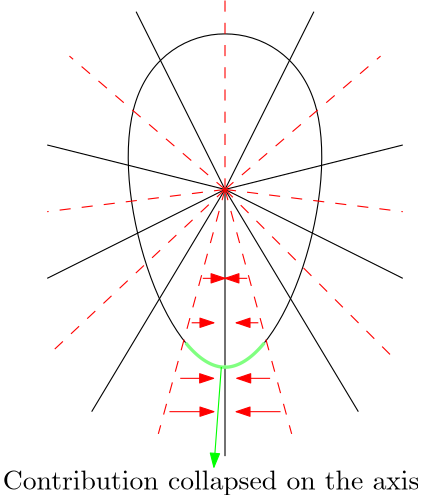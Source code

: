 <?xml version="1.0"?>
<!DOCTYPE ipe SYSTEM "ipe.dtd">
<ipe version="70107" creator="Ipe 7.2.1">
<info created="D:20160201181617" modified="D:20160201194302"/>
<ipestyle name="basic">
<symbol name="arrow/arc(spx)">
<path stroke="sym-stroke" fill="sym-stroke" pen="sym-pen">
0 0 m
-1 0.333 l
-1 -0.333 l
h
</path>
</symbol>
<symbol name="arrow/farc(spx)">
<path stroke="sym-stroke" fill="white" pen="sym-pen">
0 0 m
-1 0.333 l
-1 -0.333 l
h
</path>
</symbol>
<symbol name="arrow/ptarc(spx)">
<path stroke="sym-stroke" fill="sym-stroke" pen="sym-pen">
0 0 m
-1 0.333 l
-0.8 0 l
-1 -0.333 l
h
</path>
</symbol>
<symbol name="arrow/fptarc(spx)">
<path stroke="sym-stroke" fill="white" pen="sym-pen">
0 0 m
-1 0.333 l
-0.8 0 l
-1 -0.333 l
h
</path>
</symbol>
<symbol name="mark/circle(sx)" transformations="translations">
<path fill="sym-stroke">
0.6 0 0 0.6 0 0 e
0.4 0 0 0.4 0 0 e
</path>
</symbol>
<symbol name="mark/disk(sx)" transformations="translations">
<path fill="sym-stroke">
0.6 0 0 0.6 0 0 e
</path>
</symbol>
<symbol name="mark/fdisk(sfx)" transformations="translations">
<group>
<path fill="sym-fill">
0.5 0 0 0.5 0 0 e
</path>
<path fill="sym-stroke" fillrule="eofill">
0.6 0 0 0.6 0 0 e
0.4 0 0 0.4 0 0 e
</path>
</group>
</symbol>
<symbol name="mark/box(sx)" transformations="translations">
<path fill="sym-stroke" fillrule="eofill">
-0.6 -0.6 m
0.6 -0.6 l
0.6 0.6 l
-0.6 0.6 l
h
-0.4 -0.4 m
0.4 -0.4 l
0.4 0.4 l
-0.4 0.4 l
h
</path>
</symbol>
<symbol name="mark/square(sx)" transformations="translations">
<path fill="sym-stroke">
-0.6 -0.6 m
0.6 -0.6 l
0.6 0.6 l
-0.6 0.6 l
h
</path>
</symbol>
<symbol name="mark/fsquare(sfx)" transformations="translations">
<group>
<path fill="sym-fill">
-0.5 -0.5 m
0.5 -0.5 l
0.5 0.5 l
-0.5 0.5 l
h
</path>
<path fill="sym-stroke" fillrule="eofill">
-0.6 -0.6 m
0.6 -0.6 l
0.6 0.6 l
-0.6 0.6 l
h
-0.4 -0.4 m
0.4 -0.4 l
0.4 0.4 l
-0.4 0.4 l
h
</path>
</group>
</symbol>
<symbol name="mark/cross(sx)" transformations="translations">
<group>
<path fill="sym-stroke">
-0.43 -0.57 m
0.57 0.43 l
0.43 0.57 l
-0.57 -0.43 l
h
</path>
<path fill="sym-stroke">
-0.43 0.57 m
0.57 -0.43 l
0.43 -0.57 l
-0.57 0.43 l
h
</path>
</group>
</symbol>
<symbol name="arrow/fnormal(spx)">
<path stroke="sym-stroke" fill="white" pen="sym-pen">
0 0 m
-1 0.333 l
-1 -0.333 l
h
</path>
</symbol>
<symbol name="arrow/pointed(spx)">
<path stroke="sym-stroke" fill="sym-stroke" pen="sym-pen">
0 0 m
-1 0.333 l
-0.8 0 l
-1 -0.333 l
h
</path>
</symbol>
<symbol name="arrow/fpointed(spx)">
<path stroke="sym-stroke" fill="white" pen="sym-pen">
0 0 m
-1 0.333 l
-0.8 0 l
-1 -0.333 l
h
</path>
</symbol>
<symbol name="arrow/linear(spx)">
<path stroke="sym-stroke" pen="sym-pen">
-1 0.333 m
0 0 l
-1 -0.333 l
</path>
</symbol>
<symbol name="arrow/fdouble(spx)">
<path stroke="sym-stroke" fill="white" pen="sym-pen">
0 0 m
-1 0.333 l
-1 -0.333 l
h
-1 0 m
-2 0.333 l
-2 -0.333 l
h
</path>
</symbol>
<symbol name="arrow/double(spx)">
<path stroke="sym-stroke" fill="sym-stroke" pen="sym-pen">
0 0 m
-1 0.333 l
-1 -0.333 l
h
-1 0 m
-2 0.333 l
-2 -0.333 l
h
</path>
</symbol>
<pen name="heavier" value="0.8"/>
<pen name="fat" value="1.2"/>
<pen name="ultrafat" value="2"/>
<symbolsize name="large" value="5"/>
<symbolsize name="small" value="2"/>
<symbolsize name="tiny" value="1.1"/>
<arrowsize name="large" value="10"/>
<arrowsize name="small" value="5"/>
<arrowsize name="tiny" value="3"/>
<color name="red" value="1 0 0"/>
<color name="green" value="0 1 0"/>
<color name="blue" value="0 0 1"/>
<color name="yellow" value="1 1 0"/>
<color name="orange" value="1 0.647 0"/>
<color name="gold" value="1 0.843 0"/>
<color name="purple" value="0.627 0.125 0.941"/>
<color name="gray" value="0.745"/>
<color name="brown" value="0.647 0.165 0.165"/>
<color name="navy" value="0 0 0.502"/>
<color name="pink" value="1 0.753 0.796"/>
<color name="seagreen" value="0.18 0.545 0.341"/>
<color name="turquoise" value="0.251 0.878 0.816"/>
<color name="violet" value="0.933 0.51 0.933"/>
<color name="darkblue" value="0 0 0.545"/>
<color name="darkcyan" value="0 0.545 0.545"/>
<color name="darkgray" value="0.663"/>
<color name="darkgreen" value="0 0.392 0"/>
<color name="darkmagenta" value="0.545 0 0.545"/>
<color name="darkorange" value="1 0.549 0"/>
<color name="darkred" value="0.545 0 0"/>
<color name="lightblue" value="0.678 0.847 0.902"/>
<color name="lightcyan" value="0.878 1 1"/>
<color name="lightgray" value="0.827"/>
<color name="lightgreen" value="0.565 0.933 0.565"/>
<color name="lightyellow" value="1 1 0.878"/>
<dashstyle name="dashed" value="[4] 0"/>
<dashstyle name="dotted" value="[1 3] 0"/>
<dashstyle name="dash dotted" value="[4 2 1 2] 0"/>
<dashstyle name="dash dot dotted" value="[4 2 1 2 1 2] 0"/>
<textsize name="large" value="\large"/>
<textsize name="small" value="\small"/>
<textsize name="tiny" value="\tiny"/>
<textsize name="Large" value="\Large"/>
<textsize name="LARGE" value="\LARGE"/>
<textsize name="huge" value="\huge"/>
<textsize name="Huge" value="\Huge"/>
<textsize name="footnote" value="\footnotesize"/>
<textstyle name="center" begin="\begin{center}" end="\end{center}"/>
<textstyle name="itemize" begin="\begin{itemize}" end="\end{itemize}"/>
<textstyle name="item" begin="\begin{itemize}\item{}" end="\end{itemize}"/>
<gridsize name="4 pts" value="4"/>
<gridsize name="8 pts (~3 mm)" value="8"/>
<gridsize name="16 pts (~6 mm)" value="16"/>
<gridsize name="32 pts (~12 mm)" value="32"/>
<gridsize name="10 pts (~3.5 mm)" value="10"/>
<gridsize name="20 pts (~7 mm)" value="20"/>
<gridsize name="14 pts (~5 mm)" value="14"/>
<gridsize name="28 pts (~10 mm)" value="28"/>
<gridsize name="56 pts (~20 mm)" value="56"/>
<anglesize name="90 deg" value="90"/>
<anglesize name="60 deg" value="60"/>
<anglesize name="45 deg" value="45"/>
<anglesize name="30 deg" value="30"/>
<anglesize name="22.5 deg" value="22.5"/>
<opacity name="10%" value="0.1"/>
<opacity name="30%" value="0.3"/>
<opacity name="50%" value="0.5"/>
<opacity name="75%" value="0.75"/>
<tiling name="falling" angle="-60" step="4" width="1"/>
<tiling name="rising" angle="30" step="4" width="1"/>
</ipestyle>
<page>
<layer name="alpha"/>
<view layers="alpha" active="alpha"/>
<path layer="alpha" stroke="black">
192 768
320 768
256 576 u
</path>
<path stroke="black">
256 704 m
208 624 l
208 624 l
</path>
<path matrix="1 0 0 1.2 0 -140.8" stroke="black">
256 704 m
256 624 l
</path>
<path stroke="black">
256 704 m
304 624 l
</path>
<path stroke="black">
256 704 m
320 672 l
</path>
<path stroke="black">
256 704 m
192 672 l
</path>
<path stroke="black">
256 704 m
192 720 l
</path>
<path stroke="black">
256 704 m
320 720 l
</path>
<path stroke="black">
256 704 m
224 768 l
</path>
<path stroke="black">
256 704 m
288 768 l
</path>
<path stroke="1 0 0" dash="dashed">
256 704 m
192 644 l
</path>
<path stroke="1 0 0" dash="dashed">
256 704 m
232 616 l
</path>
<path stroke="1 0 0" dash="dashed">
256 704 m
280 616 l
</path>
<path stroke="1 0 0" dash="dashed">
256 704 m
316 644 l
</path>
<path stroke="1 0 0" dash="dashed">
256 704 m
320 696 l
</path>
<path stroke="1 0 0" dash="dashed">
256 704 m
192 696 l
</path>
<path stroke="1 0 0" dash="dashed">
256 704 m
312 752 l
</path>
<path stroke="1 0 0" dash="dashed">
256 704 m
200 752 l
</path>
<path stroke="1 0 0" dash="dashed">
256 704 m
256 772 l
</path>
<path stroke="1 0 0" arrow="normal/small">
248 672 m
256 672 l
</path>
<path stroke="1 0 0" arrow="normal/small">
264 672 m
256 672 l
</path>
<path stroke="1 0 0" arrow="normal/small">
244 656 m
252 656 l
</path>
<path stroke="1 0 0" arrow="normal/small">
268 656 m
260 656 l
</path>
<path matrix="1 0 0 1 -0.113805 -4" stroke="1 0 0" arrow="normal/small">
240 640 m
252 640 l
</path>
<path matrix="1 0 0 1 0.243399 -4" stroke="1 0 0" arrow="normal/small">
272 640 m
260 640 l
</path>
<path stroke="1 0 0" arrow="normal/small">
236 624 m
252 624 l
</path>
<path stroke="1 0 0" arrow="normal/small">
276 624 m
260 624 l
</path>
<path stroke="0.502 1 0.502" pen="fat" cap="1">
242.13 648.427 m
242.255 648.277 l
242.464 648.031 l
242.547 647.933 l
242.799 647.643 l
243.009 647.406 l
243.262 647.124 l
243.43 646.94 l
243.557 646.802 l
243.684 646.667 l
243.769 646.576 l
243.854 646.487 l
244.024 646.309 l
244.109 646.222 l
244.28 646.047 l
244.365 645.961 l
244.536 645.79 l
244.707 645.621 l
244.793 645.538 l
244.964 645.372 l
245.008 645.331 l
245.179 645.169 l
245.351 645.009 l
245.437 644.929 l
245.523 644.851 l
245.566 644.812 l
245.61 644.773 l
245.696 644.695 l
245.739 644.657 l
245.783 644.618 l
245.869 644.541 l
245.912 644.504 l
245.999 644.428 l
246.041 644.391 l
246.215 644.242 l
246.258 644.205 l
246.302 644.168 l
246.345 644.132 l
246.432 644.059 l
246.519 643.987 l
246.562 643.951 l
246.606 643.916 l
246.78 643.775 l
246.866 643.705 l
246.91 643.67 l
247.084 643.534 l
247.171 643.466 l
247.259 643.399 l
247.346 643.333 l
247.477 643.234 l
247.565 643.169 l
247.652 643.105 l
247.783 643.01 l
247.959 642.885 l
248.047 642.823 l
248.323 642.634 l
248.425 642.566 l
248.5 642.516 l
248.602 642.449 l
248.704 642.384 l
248.73 642.366 l
248.806 642.319 l
248.908 642.254 l
249.085 642.145 l
249.112 642.128 l
249.187 642.083 l
249.214 642.067 l
249.365 641.977 l
249.543 641.874 l
249.57 641.859 l
249.673 641.801 l
249.748 641.759 l
249.824 641.717 l
249.927 641.662 l
250.029 641.607 l
250.105 641.567 l
250.208 641.514 l
250.284 641.475 l
250.413 641.41 l
250.516 641.359 l
250.592 641.322 l
250.771 641.237 l
250.95 641.155 l
251.026 641.121 l
251.053 641.109 l
251.156 641.064 l
251.233 641.031 l
251.309 640.999 l
251.385 640.967 l
251.461 640.936 l
251.614 640.875 l
251.69 640.845 l
251.793 640.806 l
251.897 640.767 l
252.126 640.685 l
252.202 640.658 l
252.306 640.623 l
252.382 640.598 l
252.486 640.565 l
252.639 640.517 l
252.715 640.494 l
252.895 640.442 l
252.972 640.421 l
253.152 640.372 l
253.305 640.334 l
253.562 640.274 l
253.639 640.257 l
253.923 640.199 l
254.181 640.153 l
254.257 640.141 l
254.488 640.106 l
254.668 640.082 l
254.822 640.064 l
254.899 640.056 l
255.052 640.042 l
255.129 640.035 l
255.387 640.018 l
255.54 640.01 l
255.617 640.007 l
255.694 640.004 l
256 640.216 l
256 640.216 l
256 640.216 l
256 640.216 l
256 640.216 l
256.292 640.004 l
256.369 640.006 l
256.445 640.009 l
256.522 640.013 l
256.599 640.017 l
256.676 640.021 l
256.753 640.026 l
256.906 640.038 l
257.06 640.052 l
257.213 640.068 l
257.29 640.077 l
257.367 640.087 l
257.444 640.097 l
257.52 640.107 l
257.597 640.118 l
257.674 640.13 l
257.751 640.142 l
257.827 640.154 l
257.904 640.168 l
258.008 640.186 l
258.112 640.206 l
258.188 640.221 l
258.265 640.237 l
258.446 640.275 l
258.522 640.293 l
258.703 640.336 l
258.856 640.375 l
258.883 640.382 l
258.96 640.402 l
259.036 640.423 l
259.14 640.452 l
259.243 640.482 l
259.32 640.505 l
259.424 640.536 l
259.5 640.56 l
259.576 640.585 l
259.68 640.619 l
259.833 640.67 l
259.936 640.707 l
260.192 640.8 l
260.296 640.84 l
260.475 640.91 l
260.552 640.941 l
260.628 640.973 l
260.807 641.048 l
260.91 641.093 l
260.986 641.127 l
261.063 641.161 l
261.242 641.243 l
261.318 641.279 l
261.421 641.328 l
261.497 641.365 l
261.599 641.416 l
261.626 641.429 l
261.778 641.506 l
261.957 641.599 l
261.983 641.614 l
262.059 641.654 l
262.135 641.695 l
262.238 641.751 l
262.389 641.836 l
262.594 641.953 l
262.669 641.998 l
262.696 642.013 l
262.772 642.058 l
262.847 642.104 l
263.025 642.212 l
263.1 642.259 l
263.202 642.323 l
263.379 642.437 l
263.455 642.486 l
263.605 642.586 l
263.632 642.604 l
263.733 642.672 l
263.809 642.723 l
263.943 642.816 l
263.986 642.847 l
264.03 642.877 l
264.073 642.908 l
264.118 642.939 l
264.205 643.002 l
264.336 643.097 l
264.38 643.129 l
264.424 643.161 l
264.468 643.193 l
264.511 643.226 l
264.555 643.258 l
264.598 643.291 l
264.73 643.39 l
264.773 643.423 l
264.816 643.457 l
264.904 643.524 l
264.947 643.558 l
265.078 643.661 l
265.121 643.695 l
265.209 643.765 l
265.296 643.835 l
265.339 643.87 l
265.426 643.942 l
265.469 643.977 l
265.512 644.013 l
265.555 644.049 l
265.599 644.085 l
265.686 644.158 l
265.729 644.194 l
265.816 644.268 l
265.859 644.305 l
265.945 644.38 l
266.032 644.455 l
266.119 644.531 l
266.162 644.568 l
266.248 644.645 l
266.334 644.722 l
266.42 644.799 l
266.464 644.839 l
266.55 644.918 l
266.593 644.957 l
266.679 645.036 l
266.721 645.076 l
266.765 645.116 l
266.851 645.197 l
266.936 645.278 l
266.979 645.319 l
267.022 645.359 l
267.108 645.442 l
267.194 645.525 l
267.279 645.608 l
267.322 645.65 l
267.407 645.734 l
267.578 645.904 l
267.621 645.947 l
267.792 646.12 l
267.877 646.207 l
267.92 646.251 l
268.005 646.339 l
268.175 646.517 l
268.302 646.652 l
268.472 646.835 l
268.514 646.88 l
268.6 646.973 l
268.642 647.018 l
268.684 647.065 l
268.769 647.159 l
268.811 647.205 l
268.896 647.299 l
268.938 647.346 l
268.98 647.393 l
269.022 647.441 l
269.19 647.631 l
269.275 647.728 l
269.317 647.776 l
269.443 647.922 l
269.485 647.971 l
269.526 648.02 l
269.651 648.167 l
269.735 648.266 l
269.818 648.365 l
269.902 648.465 l
</path>
<path stroke="0 1 0" arrow="normal/small">
254.679 640.081 m
252 604 l
</path>
<text matrix="1 0 0 1 -64 -8" transformations="translations" pos="240 604" stroke="black" type="label" width="150.132" height="6.926" depth="1.93" valign="baseline">Contribution collapsed on the axis</text>
</page>
</ipe>
